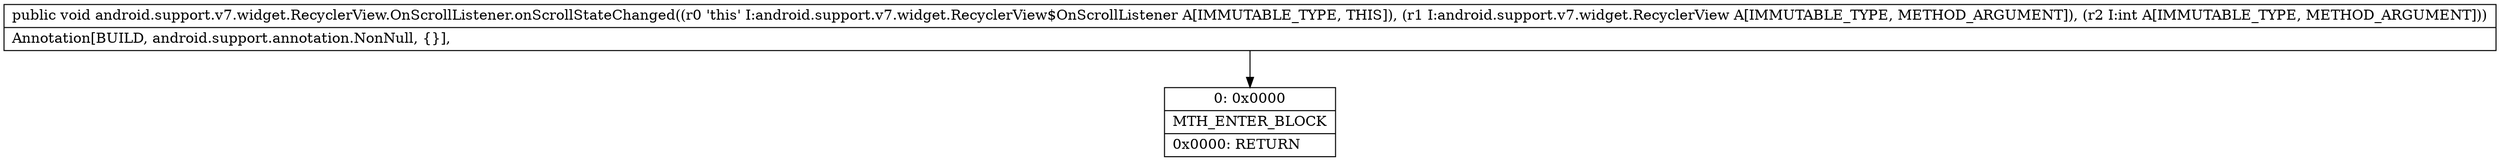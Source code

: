 digraph "CFG forandroid.support.v7.widget.RecyclerView.OnScrollListener.onScrollStateChanged(Landroid\/support\/v7\/widget\/RecyclerView;I)V" {
Node_0 [shape=record,label="{0\:\ 0x0000|MTH_ENTER_BLOCK\l|0x0000: RETURN   \l}"];
MethodNode[shape=record,label="{public void android.support.v7.widget.RecyclerView.OnScrollListener.onScrollStateChanged((r0 'this' I:android.support.v7.widget.RecyclerView$OnScrollListener A[IMMUTABLE_TYPE, THIS]), (r1 I:android.support.v7.widget.RecyclerView A[IMMUTABLE_TYPE, METHOD_ARGUMENT]), (r2 I:int A[IMMUTABLE_TYPE, METHOD_ARGUMENT]))  | Annotation[BUILD, android.support.annotation.NonNull, \{\}], \l}"];
MethodNode -> Node_0;
}

